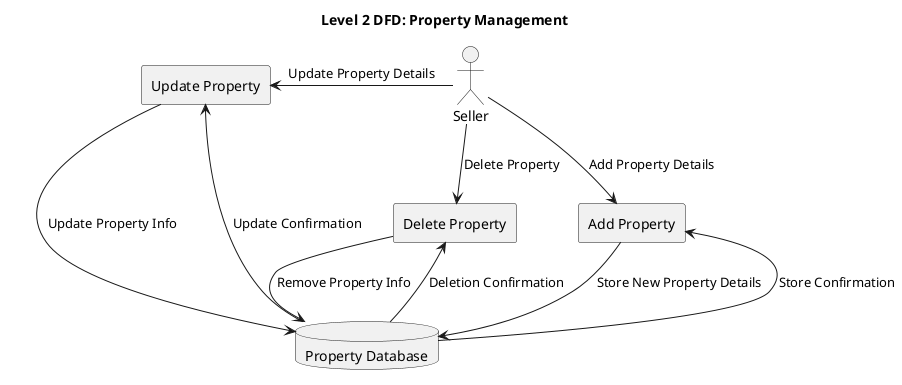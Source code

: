@startuml DFDLevel2PropertyManagement

title Level 2 DFD: Property Management

actor Seller
rectangle "Add Property" as AddProperty
rectangle "Update Property" as UpdateProperty
rectangle "Delete Property" as DeleteProperty
database "Property Database" as PropertyDB

Seller -right-> AddProperty : Add Property Details
AddProperty -down-> PropertyDB : Store New Property Details
PropertyDB -up-> AddProperty : Store Confirmation

Seller -left-> UpdateProperty : Update Property Details
UpdateProperty -down-> PropertyDB : Update Property Info
PropertyDB -up-> UpdateProperty : Update Confirmation

Seller -down-> DeleteProperty : Delete Property
DeleteProperty -down-> PropertyDB : Remove Property Info
PropertyDB -up-> DeleteProperty : Deletion Confirmation

@enduml
